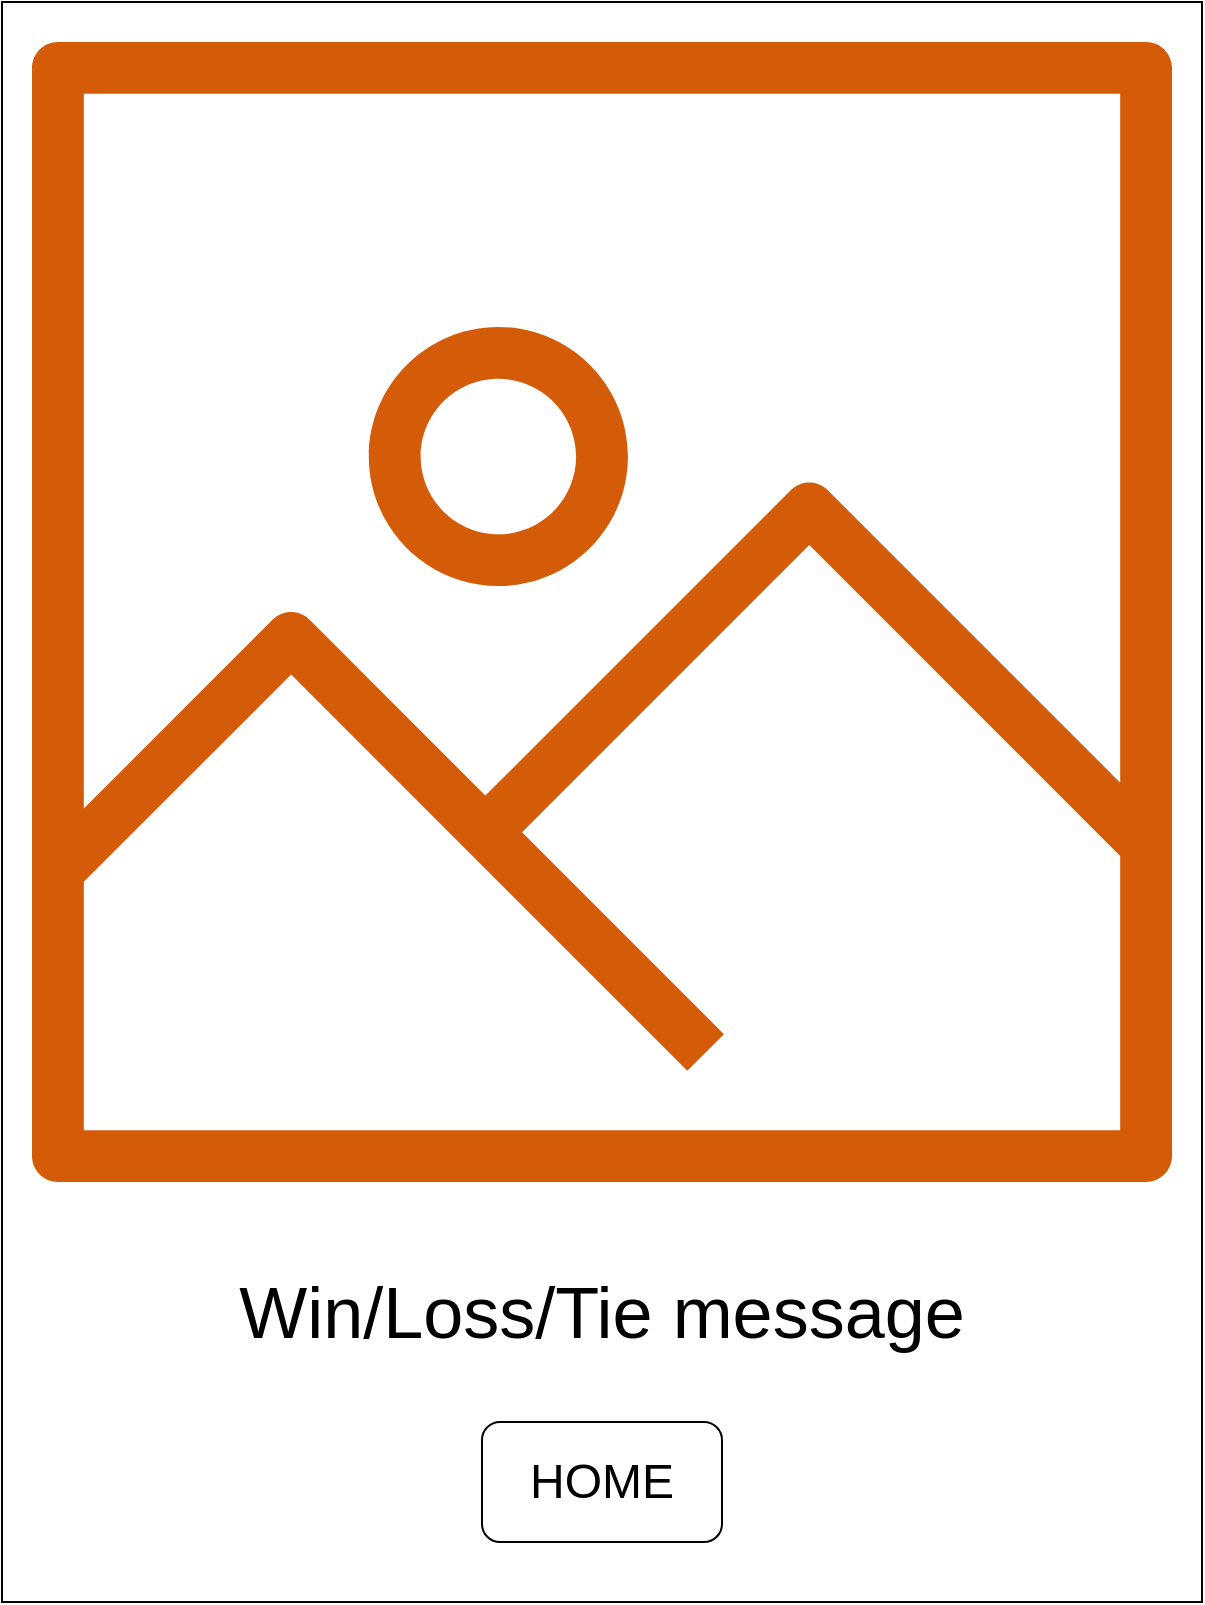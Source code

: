 <mxfile version="20.8.10" type="device"><diagram name="Page-1" id="VohQ0m_pnuw2RC_S4t01"><mxGraphModel dx="2590" dy="1535" grid="1" gridSize="10" guides="1" tooltips="1" connect="1" arrows="1" fold="1" page="1" pageScale="1" pageWidth="850" pageHeight="1100" math="0" shadow="0"><root><mxCell id="0"/><mxCell id="1" parent="0"/><mxCell id="fgROowFdvdmA1HIrJv6k-2" value="" style="rounded=0;whiteSpace=wrap;html=1;" vertex="1" parent="1"><mxGeometry x="125" y="150" width="600" height="800" as="geometry"/></mxCell><mxCell id="fgROowFdvdmA1HIrJv6k-3" value="" style="sketch=0;outlineConnect=0;fontColor=#232F3E;gradientColor=none;fillColor=#D45B07;strokeColor=none;dashed=0;verticalLabelPosition=bottom;verticalAlign=top;align=center;html=1;fontSize=12;fontStyle=0;aspect=fixed;pointerEvents=1;shape=mxgraph.aws4.container_registry_image;" vertex="1" parent="1"><mxGeometry x="140" y="170" width="570" height="570" as="geometry"/></mxCell><mxCell id="fgROowFdvdmA1HIrJv6k-4" value="&lt;font style=&quot;font-size: 24px;&quot;&gt;HOME&lt;/font&gt;" style="rounded=1;whiteSpace=wrap;html=1;" vertex="1" parent="1"><mxGeometry x="365" y="860" width="120" height="60" as="geometry"/></mxCell><mxCell id="fgROowFdvdmA1HIrJv6k-6" value="&lt;font style=&quot;font-size: 36px;&quot;&gt;Win/Loss/Tie message&lt;/font&gt;" style="text;html=1;strokeColor=none;fillColor=none;align=center;verticalAlign=middle;whiteSpace=wrap;rounded=0;fontSize=24;" vertex="1" parent="1"><mxGeometry x="170" y="790" width="510" height="30" as="geometry"/></mxCell></root></mxGraphModel></diagram></mxfile>